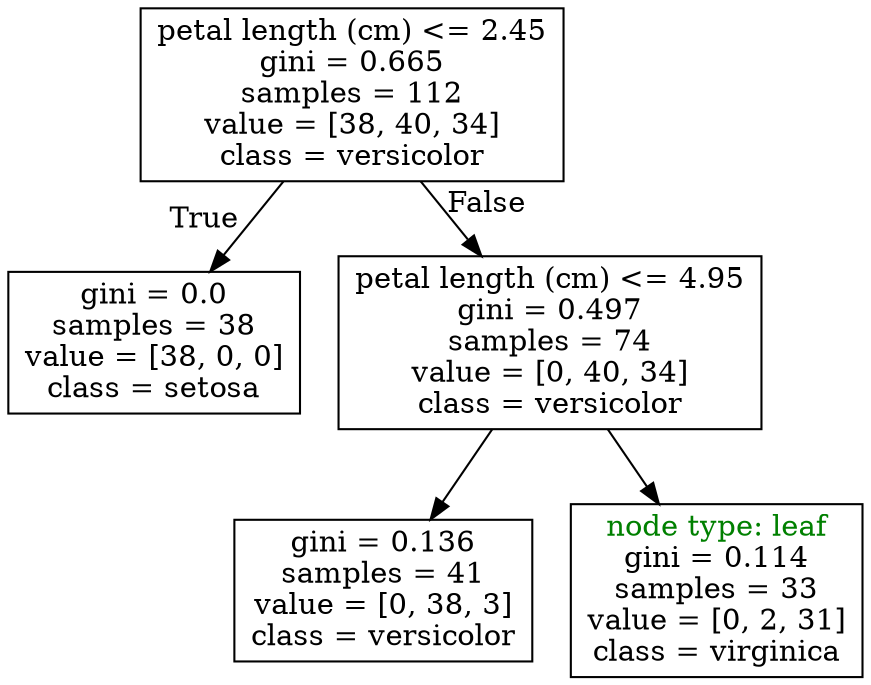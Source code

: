 digraph Tree {
node [shape=box] ;
0 [label="petal length (cm) <= 2.45\ngini = 0.665\nsamples = 112\nvalue = [38, 40, 34]\nclass = versicolor"] ;
1 [label="gini = 0.0\nsamples = 38\nvalue = [38, 0, 0]\nclass = setosa"] ;
0 -> 1 [labeldistance=2.5, labelangle=45, headlabel="True"] ;
2 [label="petal length (cm) <= 4.95\ngini = 0.497\nsamples = 74\nvalue = [0, 40, 34]\nclass = versicolor"] ;
0 -> 2 [labeldistance=2.5, labelangle=-45, headlabel="False"] ;
3 [label="gini = 0.136\nsamples = 41\nvalue = [0, 38, 3]\nclass = versicolor"] ;
2 -> 3 ;
4 [label=<<FONT COLOR="#008000">node type: leaf</FONT><br/><FONT COLOR="black">gini = 0.114<br/>samples = 33<br/>value = [0, 2, 31]<br/>class = virginica</FONT>>] ;
2 -> 4 ;
}
